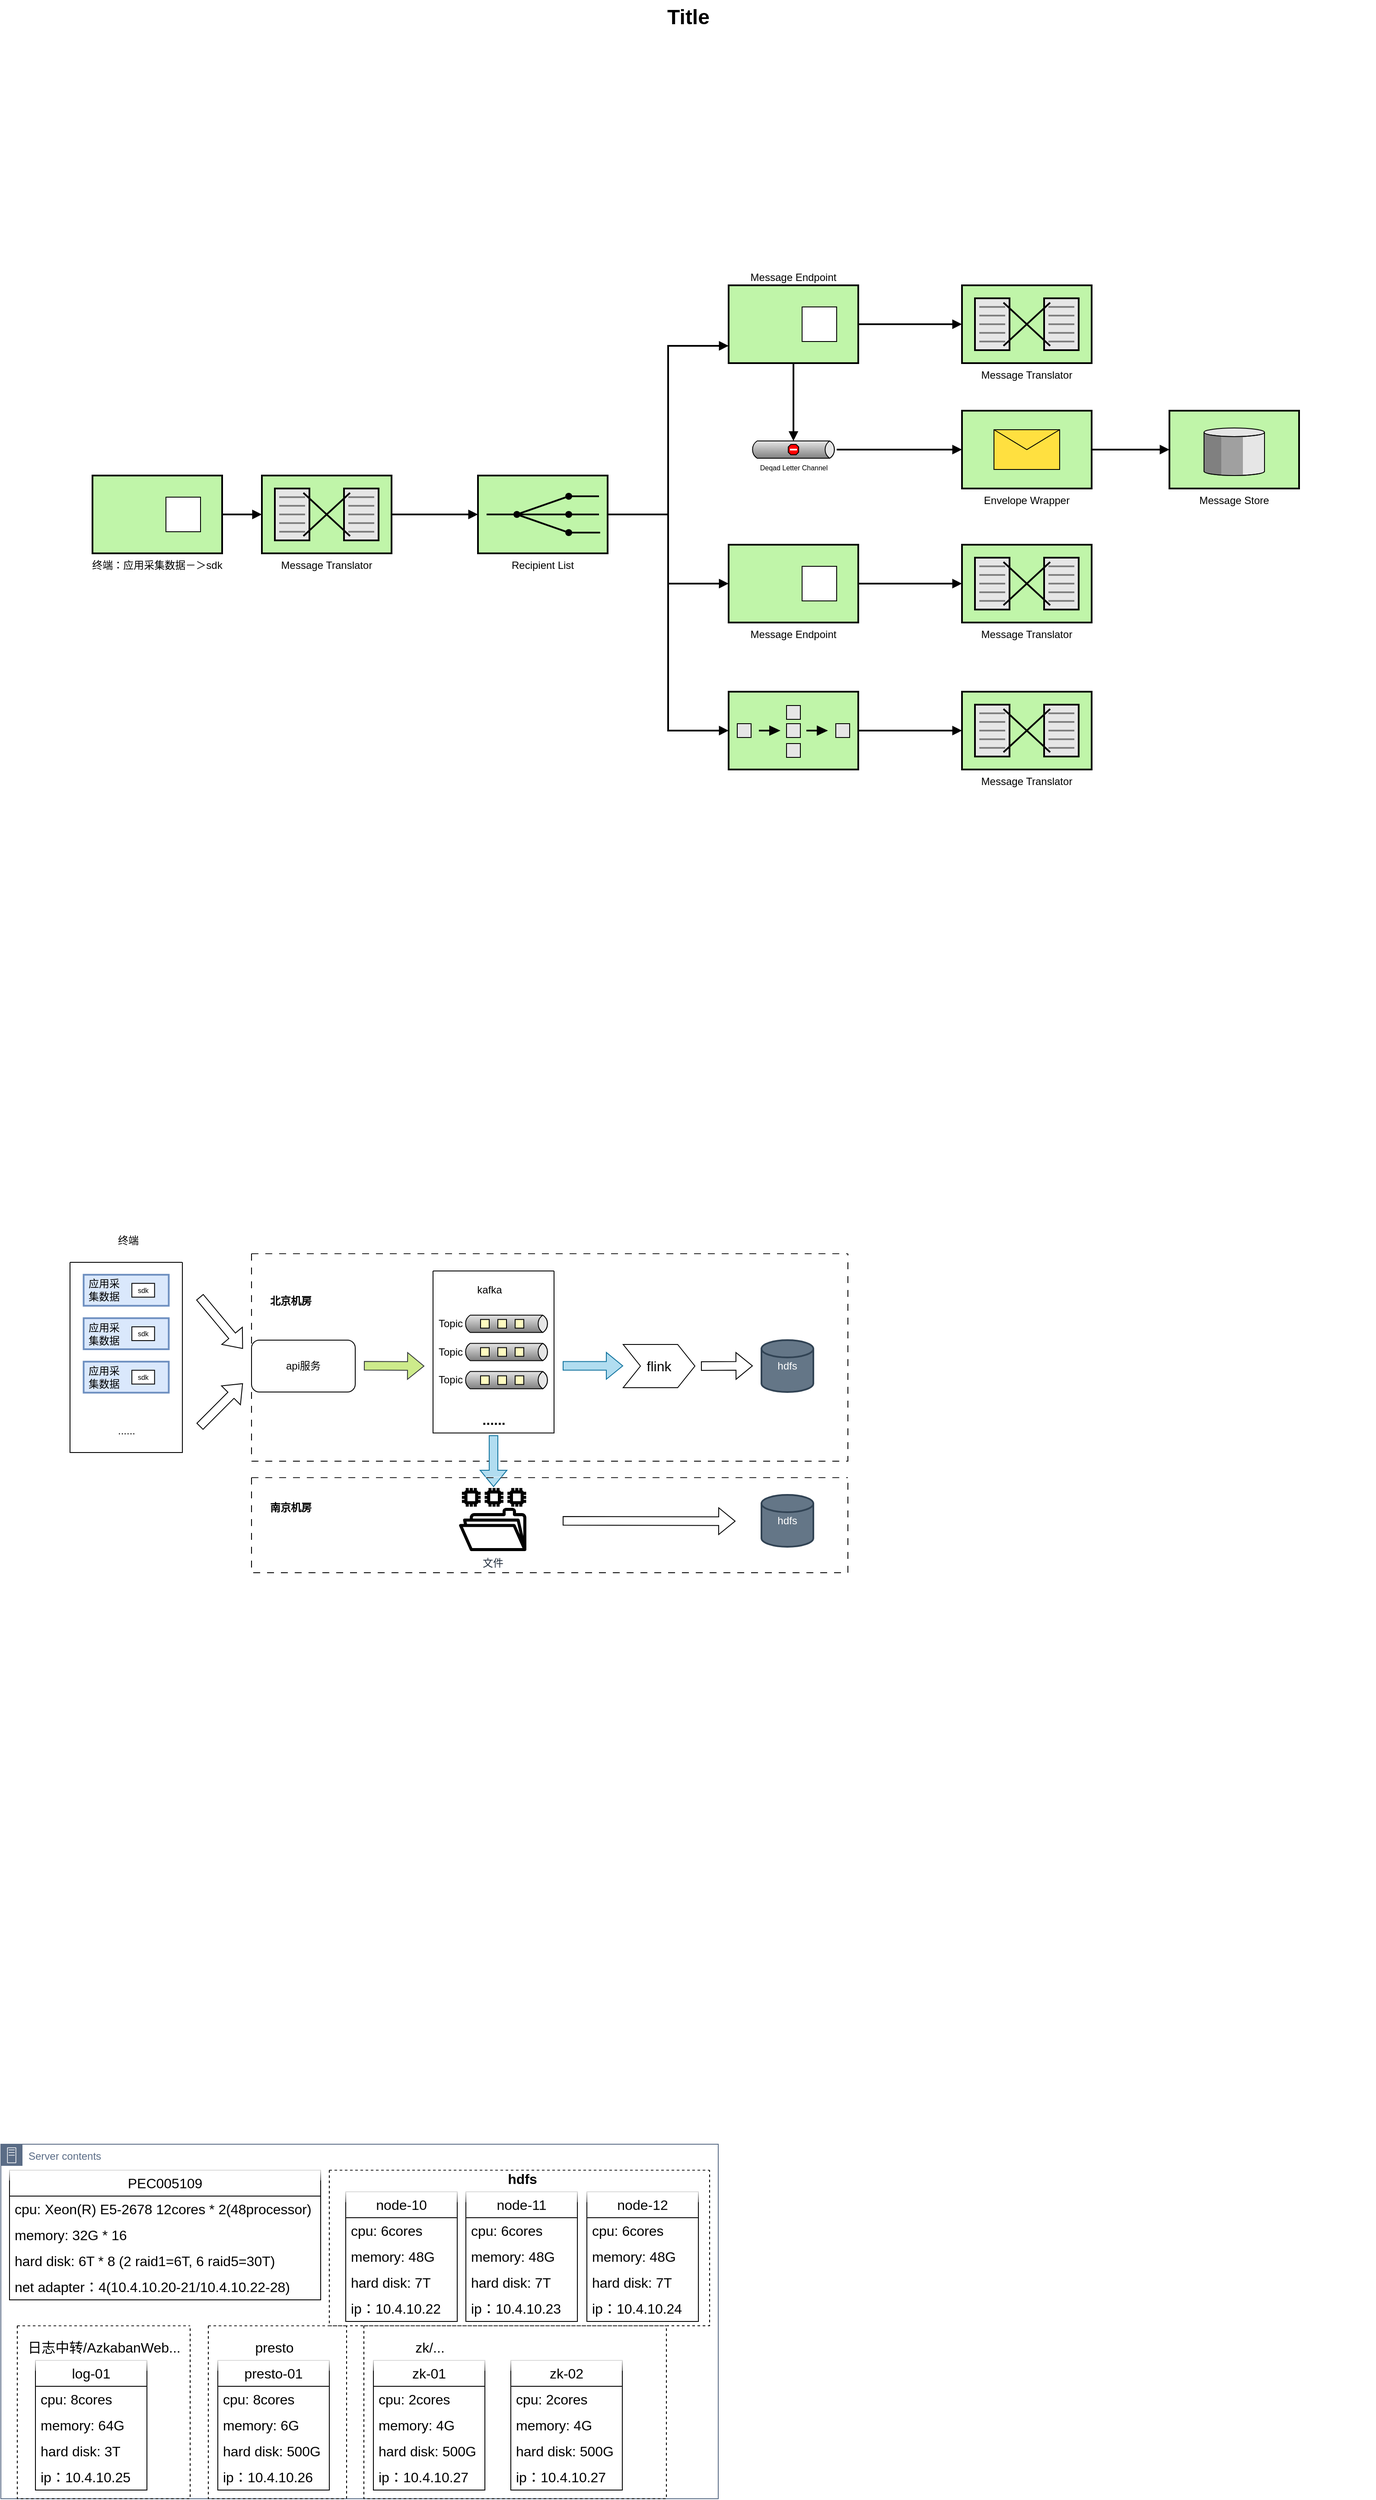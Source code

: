 <mxfile version="20.8.23" type="github">
  <diagram name="Page-1" id="74b105a0-9070-1c63-61bc-23e55f88626e">
    <mxGraphModel dx="1145" dy="636" grid="1" gridSize="10" guides="1" tooltips="1" connect="1" arrows="0" fold="1" page="1" pageScale="1.5" pageWidth="1169" pageHeight="826" background="none" math="0" shadow="0">
      <root>
        <mxCell id="0" style=";html=1;" />
        <mxCell id="1" style=";html=1;" parent="0" />
        <mxCell id="10b056a9c633e61c-18" style="edgeStyle=orthogonalEdgeStyle;rounded=0;html=1;endArrow=block;endFill=1;jettySize=auto;orthogonalLoop=1;strokeWidth=2;startArrow=none;startFill=0;" parent="1" source="10b056a9c633e61c-1" target="10b056a9c633e61c-2" edge="1">
          <mxGeometry relative="1" as="geometry" />
        </mxCell>
        <mxCell id="10b056a9c633e61c-1" value="Message Translator" style="strokeWidth=2;dashed=0;align=center;fontSize=12;shape=mxgraph.eip.message_translator;fillColor=#c0f5a9;verticalLabelPosition=bottom;verticalAlign=top;" parent="1" vertex="1">
          <mxGeometry x="382" y="590" width="150" height="90" as="geometry" />
        </mxCell>
        <mxCell id="10b056a9c633e61c-19" style="edgeStyle=orthogonalEdgeStyle;rounded=0;html=1;endArrow=block;endFill=1;jettySize=auto;orthogonalLoop=1;strokeWidth=2;startArrow=none;startFill=0;" parent="1" source="10b056a9c633e61c-2" target="10b056a9c633e61c-6" edge="1">
          <mxGeometry relative="1" as="geometry">
            <Array as="points">
              <mxPoint x="852" y="635" />
              <mxPoint x="852" y="440" />
            </Array>
          </mxGeometry>
        </mxCell>
        <mxCell id="10b056a9c633e61c-20" style="edgeStyle=orthogonalEdgeStyle;rounded=0;html=1;endArrow=block;endFill=1;jettySize=auto;orthogonalLoop=1;strokeWidth=2;startArrow=none;startFill=0;" parent="1" source="10b056a9c633e61c-2" target="10b056a9c633e61c-8" edge="1">
          <mxGeometry relative="1" as="geometry" />
        </mxCell>
        <mxCell id="10b056a9c633e61c-21" style="edgeStyle=orthogonalEdgeStyle;rounded=0;html=1;endArrow=block;endFill=1;jettySize=auto;orthogonalLoop=1;strokeWidth=2;startArrow=none;startFill=0;" parent="1" source="10b056a9c633e61c-2" target="10b056a9c633e61c-14" edge="1">
          <mxGeometry relative="1" as="geometry">
            <Array as="points">
              <mxPoint x="852" y="635" />
              <mxPoint x="852" y="885" />
            </Array>
          </mxGeometry>
        </mxCell>
        <mxCell id="10b056a9c633e61c-2" value="Recipient List" style="strokeWidth=2;dashed=0;align=center;fontSize=12;fillColor=#c0f5a9;verticalLabelPosition=bottom;verticalAlign=top;shape=mxgraph.eip.recipient_list;" parent="1" vertex="1">
          <mxGeometry x="632" y="590" width="150" height="90" as="geometry" />
        </mxCell>
        <mxCell id="10b056a9c633e61c-17" style="edgeStyle=orthogonalEdgeStyle;rounded=0;html=1;endArrow=block;endFill=1;jettySize=auto;orthogonalLoop=1;strokeWidth=2;startArrow=none;startFill=0;" parent="1" source="10b056a9c633e61c-4" target="10b056a9c633e61c-1" edge="1">
          <mxGeometry relative="1" as="geometry" />
        </mxCell>
        <mxCell id="10b056a9c633e61c-4" value="终端：应用采集数据－＞sdk" style="strokeWidth=2;dashed=0;align=center;fontSize=12;shape=rect;verticalLabelPosition=bottom;verticalAlign=top;fillColor=#c0f5a9" parent="1" vertex="1">
          <mxGeometry x="186" y="590" width="150" height="90" as="geometry" />
        </mxCell>
        <mxCell id="10b056a9c633e61c-5" value="" style="strokeWidth=1;dashed=0;align=center;fontSize=8;shape=rect;fillColor=#ffffff;strokeColor=#000000;" parent="10b056a9c633e61c-4" vertex="1">
          <mxGeometry x="85" y="25" width="40" height="40" as="geometry" />
        </mxCell>
        <mxCell id="10b056a9c633e61c-22" style="edgeStyle=orthogonalEdgeStyle;rounded=0;html=1;endArrow=block;endFill=1;jettySize=auto;orthogonalLoop=1;strokeWidth=2;startArrow=none;startFill=0;" parent="1" source="10b056a9c633e61c-6" target="10b056a9c633e61c-10" edge="1">
          <mxGeometry relative="1" as="geometry" />
        </mxCell>
        <mxCell id="10b056a9c633e61c-25" style="edgeStyle=orthogonalEdgeStyle;rounded=0;html=1;endArrow=block;endFill=1;jettySize=auto;orthogonalLoop=1;strokeWidth=2;startArrow=none;startFill=0;" parent="1" source="10b056a9c633e61c-6" target="10b056a9c633e61c-12" edge="1">
          <mxGeometry relative="1" as="geometry" />
        </mxCell>
        <mxCell id="10b056a9c633e61c-6" value="Message Endpoint" style="strokeWidth=2;dashed=0;align=center;fontSize=12;shape=rect;verticalLabelPosition=top;verticalAlign=bottom;fillColor=#c0f5a9;labelPosition=center;" parent="1" vertex="1">
          <mxGeometry x="922" y="370" width="150" height="90" as="geometry" />
        </mxCell>
        <mxCell id="10b056a9c633e61c-7" value="" style="strokeWidth=1;dashed=0;align=center;fontSize=8;shape=rect;fillColor=#ffffff;strokeColor=#000000;" parent="10b056a9c633e61c-6" vertex="1">
          <mxGeometry x="85" y="25" width="40" height="40" as="geometry" />
        </mxCell>
        <mxCell id="10b056a9c633e61c-23" style="edgeStyle=orthogonalEdgeStyle;rounded=0;html=1;endArrow=block;endFill=1;jettySize=auto;orthogonalLoop=1;strokeWidth=2;startArrow=none;startFill=0;" parent="1" source="10b056a9c633e61c-8" target="10b056a9c633e61c-11" edge="1">
          <mxGeometry relative="1" as="geometry" />
        </mxCell>
        <mxCell id="10b056a9c633e61c-8" value="Message Endpoint" style="strokeWidth=2;dashed=0;align=center;fontSize=12;shape=rect;verticalLabelPosition=bottom;verticalAlign=top;fillColor=#c0f5a9" parent="1" vertex="1">
          <mxGeometry x="922" y="670" width="150" height="90" as="geometry" />
        </mxCell>
        <mxCell id="10b056a9c633e61c-9" value="" style="strokeWidth=1;dashed=0;align=center;fontSize=8;shape=rect" parent="10b056a9c633e61c-8" vertex="1">
          <mxGeometry x="85" y="25" width="40" height="40" as="geometry" />
        </mxCell>
        <mxCell id="10b056a9c633e61c-10" value="Message Translator" style="strokeWidth=2;dashed=0;align=center;fontSize=12;shape=mxgraph.eip.message_translator;fillColor=#c0f5a9;verticalLabelPosition=bottom;verticalAlign=top;" parent="1" vertex="1">
          <mxGeometry x="1192" y="370" width="150" height="90" as="geometry" />
        </mxCell>
        <mxCell id="10b056a9c633e61c-11" value="Message Translator" style="strokeWidth=2;dashed=0;align=center;fontSize=12;shape=mxgraph.eip.message_translator;fillColor=#c0f5a9;verticalLabelPosition=bottom;verticalAlign=top;" parent="1" vertex="1">
          <mxGeometry x="1192" y="670" width="150" height="90" as="geometry" />
        </mxCell>
        <mxCell id="10b056a9c633e61c-26" style="edgeStyle=orthogonalEdgeStyle;rounded=0;html=1;endArrow=block;endFill=1;jettySize=auto;orthogonalLoop=1;strokeWidth=2;startArrow=none;startFill=0;" parent="1" source="10b056a9c633e61c-12" target="10b056a9c633e61c-13" edge="1">
          <mxGeometry relative="1" as="geometry" />
        </mxCell>
        <mxCell id="10b056a9c633e61c-12" value="Deqad Letter Channel" style="strokeWidth=1;dashed=0;align=center;html=1;fontSize=8;shape=mxgraph.eip.deadLetterChannel;verticalLabelPosition=bottom;labelBackgroundColor=#ffffff;verticalAlign=top;" parent="1" vertex="1">
          <mxGeometry x="947" y="550" width="100" height="20" as="geometry" />
        </mxCell>
        <mxCell id="10b056a9c633e61c-27" style="edgeStyle=orthogonalEdgeStyle;rounded=0;html=1;endArrow=block;endFill=1;jettySize=auto;orthogonalLoop=1;strokeWidth=2;startArrow=none;startFill=0;" parent="1" source="10b056a9c633e61c-13" target="10b056a9c633e61c-15" edge="1">
          <mxGeometry relative="1" as="geometry" />
        </mxCell>
        <mxCell id="10b056a9c633e61c-13" value="Envelope Wrapper" style="strokeWidth=2;dashed=0;align=center;fontSize=12;fillColor=#c0f5a9;verticalLabelPosition=bottom;verticalAlign=top;shape=mxgraph.eip.envelope_wrapper;" parent="1" vertex="1">
          <mxGeometry x="1192" y="515" width="150" height="90" as="geometry" />
        </mxCell>
        <mxCell id="10b056a9c633e61c-24" style="edgeStyle=orthogonalEdgeStyle;rounded=0;html=1;endArrow=block;endFill=1;jettySize=auto;orthogonalLoop=1;strokeWidth=2;startArrow=none;startFill=0;" parent="1" source="10b056a9c633e61c-14" target="10b056a9c633e61c-16" edge="1">
          <mxGeometry relative="1" as="geometry" />
        </mxCell>
        <mxCell id="10b056a9c633e61c-14" value="" style="strokeWidth=2;dashed=0;align=center;fontSize=12;fillColor=#c0f5a9;verticalLabelPosition=bottom;verticalAlign=top;shape=mxgraph.eip.composed_message_processor;" parent="1" vertex="1">
          <mxGeometry x="922" y="840" width="150" height="90" as="geometry" />
        </mxCell>
        <mxCell id="10b056a9c633e61c-15" value="Message Store" style="strokeWidth=2;dashed=0;align=center;fontSize=12;verticalLabelPosition=bottom;verticalAlign=top;shape=mxgraph.eip.message_store;fillColor=#c0f5a9" parent="1" vertex="1">
          <mxGeometry x="1432" y="515" width="150" height="90" as="geometry" />
        </mxCell>
        <mxCell id="10b056a9c633e61c-16" value="Message Translator" style="strokeWidth=2;dashed=0;align=center;fontSize=12;shape=mxgraph.eip.message_translator;fillColor=#c0f5a9;verticalLabelPosition=bottom;verticalAlign=top;" parent="1" vertex="1">
          <mxGeometry x="1192" y="840" width="150" height="90" as="geometry" />
        </mxCell>
        <mxCell id="10b056a9c633e61c-30" value="Title" style="text;strokeColor=none;fillColor=none;html=1;fontSize=24;fontStyle=1;verticalAlign=middle;align=center;" parent="1" vertex="1">
          <mxGeometry x="80" y="40" width="1590" height="40" as="geometry" />
        </mxCell>
        <mxCell id="8BmL1JRRTXiNpXpdPoc--17" value="" style="group" vertex="1" connectable="0" parent="1">
          <mxGeometry x="160" y="1460" width="130" height="540" as="geometry" />
        </mxCell>
        <mxCell id="8BmL1JRRTXiNpXpdPoc--94" value="" style="group" vertex="1" connectable="0" parent="8BmL1JRRTXiNpXpdPoc--17">
          <mxGeometry width="130" height="260" as="geometry" />
        </mxCell>
        <mxCell id="8BmL1JRRTXiNpXpdPoc--5" value="" style="swimlane;startSize=0;" vertex="1" parent="8BmL1JRRTXiNpXpdPoc--94">
          <mxGeometry y="40" width="130" height="220" as="geometry" />
        </mxCell>
        <mxCell id="8BmL1JRRTXiNpXpdPoc--7" value="" style="strokeWidth=2;dashed=0;align=center;fontSize=8;shape=rect;verticalLabelPosition=bottom;verticalAlign=top;fillColor=#dae8fc;strokeColor=#6c8ebf;" vertex="1" parent="8BmL1JRRTXiNpXpdPoc--5">
          <mxGeometry x="15.758" y="14.359" width="98.484" height="35.897" as="geometry" />
        </mxCell>
        <mxCell id="8BmL1JRRTXiNpXpdPoc--8" value="sdk" style="strokeWidth=1;dashed=0;align=center;fontSize=8;shape=rect;" vertex="1" parent="8BmL1JRRTXiNpXpdPoc--7">
          <mxGeometry x="55.808" y="9.972" width="26.262" height="15.954" as="geometry" />
        </mxCell>
        <mxCell id="8BmL1JRRTXiNpXpdPoc--11" value="应用采集数据" style="text;html=1;strokeColor=none;fillColor=none;align=center;verticalAlign=middle;whiteSpace=wrap;rounded=0;" vertex="1" parent="8BmL1JRRTXiNpXpdPoc--7">
          <mxGeometry x="3.939" y="11.966" width="39.394" height="11.966" as="geometry" />
        </mxCell>
        <mxCell id="8BmL1JRRTXiNpXpdPoc--16" value="......" style="text;html=1;align=center;verticalAlign=middle;resizable=0;points=[];autosize=1;strokeColor=none;fillColor=none;" vertex="1" parent="8BmL1JRRTXiNpXpdPoc--5">
          <mxGeometry x="45.002" y="179.996" width="40" height="30" as="geometry" />
        </mxCell>
        <mxCell id="8BmL1JRRTXiNpXpdPoc--43" value="" style="strokeWidth=2;dashed=0;align=center;fontSize=8;shape=rect;verticalLabelPosition=bottom;verticalAlign=top;fillColor=#dae8fc;strokeColor=#6c8ebf;" vertex="1" parent="8BmL1JRRTXiNpXpdPoc--5">
          <mxGeometry x="15.758" y="64.615" width="98.484" height="35.897" as="geometry" />
        </mxCell>
        <mxCell id="8BmL1JRRTXiNpXpdPoc--44" value="sdk" style="strokeWidth=1;dashed=0;align=center;fontSize=8;shape=rect;" vertex="1" parent="8BmL1JRRTXiNpXpdPoc--43">
          <mxGeometry x="55.808" y="9.972" width="26.262" height="15.954" as="geometry" />
        </mxCell>
        <mxCell id="8BmL1JRRTXiNpXpdPoc--45" value="应用采集数据" style="text;html=1;strokeColor=none;fillColor=none;align=center;verticalAlign=middle;whiteSpace=wrap;rounded=0;" vertex="1" parent="8BmL1JRRTXiNpXpdPoc--43">
          <mxGeometry x="3.939" y="11.966" width="39.394" height="11.966" as="geometry" />
        </mxCell>
        <mxCell id="8BmL1JRRTXiNpXpdPoc--46" value="" style="strokeWidth=2;dashed=0;align=center;fontSize=8;shape=rect;verticalLabelPosition=bottom;verticalAlign=top;fillColor=#dae8fc;strokeColor=#6c8ebf;" vertex="1" parent="8BmL1JRRTXiNpXpdPoc--5">
          <mxGeometry x="15.758" y="114.872" width="98.484" height="35.897" as="geometry" />
        </mxCell>
        <mxCell id="8BmL1JRRTXiNpXpdPoc--47" value="sdk" style="strokeWidth=1;dashed=0;align=center;fontSize=8;shape=rect;" vertex="1" parent="8BmL1JRRTXiNpXpdPoc--46">
          <mxGeometry x="55.808" y="9.972" width="26.262" height="15.954" as="geometry" />
        </mxCell>
        <mxCell id="8BmL1JRRTXiNpXpdPoc--48" value="应用采集数据" style="text;html=1;strokeColor=none;fillColor=none;align=center;verticalAlign=middle;whiteSpace=wrap;rounded=0;" vertex="1" parent="8BmL1JRRTXiNpXpdPoc--46">
          <mxGeometry x="3.939" y="11.966" width="39.394" height="11.966" as="geometry" />
        </mxCell>
        <mxCell id="8BmL1JRRTXiNpXpdPoc--10" value="终端" style="text;html=1;align=center;verticalAlign=middle;resizable=0;points=[];autosize=1;strokeColor=none;fillColor=none;" vertex="1" parent="8BmL1JRRTXiNpXpdPoc--94">
          <mxGeometry x="41.789" width="50" height="30" as="geometry" />
        </mxCell>
        <mxCell id="8BmL1JRRTXiNpXpdPoc--23" value="api服务" style="rounded=1;whiteSpace=wrap;html=1;" vertex="1" parent="1">
          <mxGeometry x="370" y="1590" width="120" height="60" as="geometry" />
        </mxCell>
        <mxCell id="8BmL1JRRTXiNpXpdPoc--24" value="" style="shape=flexArrow;endArrow=classic;html=1;rounded=0;" edge="1" parent="1">
          <mxGeometry width="50" height="50" relative="1" as="geometry">
            <mxPoint x="310" y="1690" as="sourcePoint" />
            <mxPoint x="360" y="1640" as="targetPoint" />
          </mxGeometry>
        </mxCell>
        <mxCell id="8BmL1JRRTXiNpXpdPoc--25" value="" style="shape=flexArrow;endArrow=classic;html=1;rounded=0;" edge="1" parent="1">
          <mxGeometry width="50" height="50" relative="1" as="geometry">
            <mxPoint x="310" y="1540" as="sourcePoint" />
            <mxPoint x="360" y="1600" as="targetPoint" />
          </mxGeometry>
        </mxCell>
        <mxCell id="8BmL1JRRTXiNpXpdPoc--28" value="" style="shape=flexArrow;endArrow=classic;html=1;rounded=0;fillColor=#cdeb8b;strokeColor=#36393d;" edge="1" parent="1">
          <mxGeometry width="50" height="50" relative="1" as="geometry">
            <mxPoint x="500" y="1619.58" as="sourcePoint" />
            <mxPoint x="570" y="1620" as="targetPoint" />
          </mxGeometry>
        </mxCell>
        <mxCell id="8BmL1JRRTXiNpXpdPoc--33" value="" style="strokeWidth=2;dashed=0;align=center;fontSize=8;html=1;shape=rect;" vertex="1" parent="1">
          <mxGeometry x="707" y="1850" as="geometry" />
        </mxCell>
        <mxCell id="8BmL1JRRTXiNpXpdPoc--56" value="" style="swimlane;startSize=0;dashed=1;dashPattern=8 8;fontStyle=1;rounded=0;shadow=0;glass=1;" vertex="1" parent="1">
          <mxGeometry x="370" y="1490" width="690" height="240" as="geometry" />
        </mxCell>
        <mxCell id="8BmL1JRRTXiNpXpdPoc--58" value="北京机房" style="text;html=1;align=center;verticalAlign=middle;resizable=0;points=[];autosize=1;strokeColor=none;fillColor=none;fontStyle=1" vertex="1" parent="8BmL1JRRTXiNpXpdPoc--56">
          <mxGeometry x="10" y="40" width="70" height="30" as="geometry" />
        </mxCell>
        <mxCell id="8BmL1JRRTXiNpXpdPoc--80" value="hdfs" style="strokeWidth=2;html=1;shape=mxgraph.flowchart.database;whiteSpace=wrap;rounded=0;shadow=0;glass=1;sketch=0;fillColor=#647687;fontColor=#ffffff;strokeColor=#314354;" vertex="1" parent="8BmL1JRRTXiNpXpdPoc--56">
          <mxGeometry x="590" y="100" width="60" height="60" as="geometry" />
        </mxCell>
        <mxCell id="8BmL1JRRTXiNpXpdPoc--39" value="" style="shape=flexArrow;endArrow=classic;html=1;rounded=0;fillColor=#b1ddf0;strokeColor=#10739e;" edge="1" parent="8BmL1JRRTXiNpXpdPoc--56">
          <mxGeometry width="50" height="50" relative="1" as="geometry">
            <mxPoint x="360" y="129.71" as="sourcePoint" />
            <mxPoint x="430" y="129.71" as="targetPoint" />
          </mxGeometry>
        </mxCell>
        <mxCell id="8BmL1JRRTXiNpXpdPoc--92" value="" style="shape=flexArrow;endArrow=classic;html=1;rounded=0;fontSize=16;fillColor=#b1ddf0;strokeColor=#10739e;" edge="1" parent="8BmL1JRRTXiNpXpdPoc--56">
          <mxGeometry width="50" height="50" relative="1" as="geometry">
            <mxPoint x="280" y="210" as="sourcePoint" />
            <mxPoint x="280" y="270" as="targetPoint" />
          </mxGeometry>
        </mxCell>
        <mxCell id="8BmL1JRRTXiNpXpdPoc--93" value="flink" style="shape=step;perimeter=stepPerimeter;whiteSpace=wrap;html=1;fixedSize=1;rounded=0;shadow=0;glass=1;sketch=0;fontSize=16;fillColor=#FFFFFF;" vertex="1" parent="8BmL1JRRTXiNpXpdPoc--56">
          <mxGeometry x="430" y="105" width="83" height="50" as="geometry" />
        </mxCell>
        <mxCell id="8BmL1JRRTXiNpXpdPoc--53" value="" style="shape=flexArrow;endArrow=classic;html=1;rounded=0;" edge="1" parent="8BmL1JRRTXiNpXpdPoc--56">
          <mxGeometry width="50" height="50" relative="1" as="geometry">
            <mxPoint x="520" y="130" as="sourcePoint" />
            <mxPoint x="580" y="129.71" as="targetPoint" />
          </mxGeometry>
        </mxCell>
        <mxCell id="8BmL1JRRTXiNpXpdPoc--61" value="" style="swimlane;startSize=0;dashed=1;dashPattern=8 8;fontStyle=1;rounded=0;shadow=0;glass=1;" vertex="1" parent="1">
          <mxGeometry x="370" y="1749" width="690" height="110" as="geometry" />
        </mxCell>
        <mxCell id="8BmL1JRRTXiNpXpdPoc--62" value="南京机房" style="text;html=1;align=center;verticalAlign=middle;resizable=0;points=[];autosize=1;strokeColor=none;fillColor=none;fontStyle=1" vertex="1" parent="8BmL1JRRTXiNpXpdPoc--61">
          <mxGeometry x="10" y="20" width="70" height="30" as="geometry" />
        </mxCell>
        <mxCell id="8BmL1JRRTXiNpXpdPoc--71" value="" style="shape=flexArrow;endArrow=classic;html=1;rounded=0;" edge="1" parent="8BmL1JRRTXiNpXpdPoc--61">
          <mxGeometry width="50" height="50" relative="1" as="geometry">
            <mxPoint x="360" y="50" as="sourcePoint" />
            <mxPoint x="560" y="50.42" as="targetPoint" />
          </mxGeometry>
        </mxCell>
        <mxCell id="8BmL1JRRTXiNpXpdPoc--81" value="hdfs" style="strokeWidth=2;html=1;shape=mxgraph.flowchart.database;whiteSpace=wrap;rounded=0;shadow=0;glass=1;sketch=0;fillColor=#647687;fontColor=#ffffff;strokeColor=#314354;" vertex="1" parent="8BmL1JRRTXiNpXpdPoc--61">
          <mxGeometry x="590" y="20" width="60" height="60" as="geometry" />
        </mxCell>
        <mxCell id="8BmL1JRRTXiNpXpdPoc--82" value="文件" style="sketch=0;outlineConnect=0;fontColor=#232F3E;gradientColor=none;fillColor=#000000;strokeColor=none;dashed=0;verticalLabelPosition=bottom;verticalAlign=top;align=center;html=1;fontSize=12;fontStyle=0;aspect=fixed;pointerEvents=1;shape=mxgraph.aws4.file_system;rounded=0;shadow=0;glass=1;" vertex="1" parent="8BmL1JRRTXiNpXpdPoc--61">
          <mxGeometry x="240" y="12" width="78" height="73" as="geometry" />
        </mxCell>
        <mxCell id="8BmL1JRRTXiNpXpdPoc--49" value="" style="group" vertex="1" connectable="0" parent="1">
          <mxGeometry x="580" y="1480" width="140" height="220" as="geometry" />
        </mxCell>
        <mxCell id="8BmL1JRRTXiNpXpdPoc--38" value="" style="swimlane;startSize=0;" vertex="1" parent="8BmL1JRRTXiNpXpdPoc--49">
          <mxGeometry y="30.0" width="140" height="187.41" as="geometry" />
        </mxCell>
        <mxCell id="8BmL1JRRTXiNpXpdPoc--29" value="" style="strokeWidth=1;outlineConnect=0;dashed=0;align=center;html=1;fontSize=8;shape=mxgraph.eip.dataChannel;verticalLabelPosition=bottom;labelBackgroundColor=#ffffff;verticalAlign=top;" vertex="1" parent="8BmL1JRRTXiNpXpdPoc--38">
          <mxGeometry x="35" y="52.961" width="100" height="16.296" as="geometry" />
        </mxCell>
        <mxCell id="8BmL1JRRTXiNpXpdPoc--30" value="" style="strokeWidth=1;outlineConnect=0;dashed=0;align=center;html=1;fontSize=8;shape=mxgraph.eip.dataChannel;verticalLabelPosition=bottom;labelBackgroundColor=#ffffff;verticalAlign=top;" vertex="1" parent="8BmL1JRRTXiNpXpdPoc--38">
          <mxGeometry x="35" y="85.553" width="100" height="16.296" as="geometry" />
        </mxCell>
        <mxCell id="8BmL1JRRTXiNpXpdPoc--31" value="" style="strokeWidth=1;outlineConnect=0;dashed=0;align=center;html=1;fontSize=8;shape=mxgraph.eip.dataChannel;verticalLabelPosition=bottom;labelBackgroundColor=#ffffff;verticalAlign=top;" vertex="1" parent="8BmL1JRRTXiNpXpdPoc--38">
          <mxGeometry x="35" y="118.146" width="100" height="16.296" as="geometry" />
        </mxCell>
        <mxCell id="8BmL1JRRTXiNpXpdPoc--52" value="&lt;b&gt;&lt;font style=&quot;font-size: 16px;&quot;&gt;......&lt;/font&gt;&lt;/b&gt;" style="text;html=1;align=center;verticalAlign=middle;resizable=0;points=[];autosize=1;strokeColor=none;fillColor=none;" vertex="1" parent="8BmL1JRRTXiNpXpdPoc--38">
          <mxGeometry x="45.002" y="157.407" width="50" height="30" as="geometry" />
        </mxCell>
        <mxCell id="8BmL1JRRTXiNpXpdPoc--40" value="kafka" style="text;html=1;align=center;verticalAlign=middle;resizable=0;points=[];autosize=1;strokeColor=none;fillColor=none;" vertex="1" parent="8BmL1JRRTXiNpXpdPoc--38">
          <mxGeometry x="40" y="7.414" width="50" height="30" as="geometry" />
        </mxCell>
        <mxCell id="8BmL1JRRTXiNpXpdPoc--83" value="Topic" style="text;html=1;align=center;verticalAlign=middle;resizable=0;points=[];autosize=1;strokeColor=none;fillColor=none;" vertex="1" parent="8BmL1JRRTXiNpXpdPoc--38">
          <mxGeometry x="-5" y="46.11" width="50" height="30" as="geometry" />
        </mxCell>
        <mxCell id="8BmL1JRRTXiNpXpdPoc--84" value="Topic" style="text;html=1;align=center;verticalAlign=middle;resizable=0;points=[];autosize=1;strokeColor=none;fillColor=none;" vertex="1" parent="8BmL1JRRTXiNpXpdPoc--38">
          <mxGeometry x="-5" y="78.7" width="50" height="30" as="geometry" />
        </mxCell>
        <mxCell id="8BmL1JRRTXiNpXpdPoc--86" value="Topic" style="text;html=1;align=center;verticalAlign=middle;resizable=0;points=[];autosize=1;strokeColor=none;fillColor=none;" vertex="1" parent="8BmL1JRRTXiNpXpdPoc--38">
          <mxGeometry x="-5" y="111.29" width="50" height="30" as="geometry" />
        </mxCell>
        <mxCell id="8BmL1JRRTXiNpXpdPoc--95" value="Server contents" style="points=[[0,0],[0.25,0],[0.5,0],[0.75,0],[1,0],[1,0.25],[1,0.5],[1,0.75],[1,1],[0.75,1],[0.5,1],[0.25,1],[0,1],[0,0.75],[0,0.5],[0,0.25]];outlineConnect=0;gradientColor=none;html=1;whiteSpace=wrap;fontSize=12;fontStyle=0;container=1;pointerEvents=0;collapsible=0;recursiveResize=0;shape=mxgraph.aws4.group;grIcon=mxgraph.aws4.group_on_premise;strokeColor=#5A6C86;fillColor=none;verticalAlign=top;align=left;spacingLeft=30;fontColor=#5A6C86;dashed=0;rounded=0;shadow=0;glass=1;sketch=0;" vertex="1" parent="1">
          <mxGeometry x="80" y="2520" width="830" height="410" as="geometry" />
        </mxCell>
        <mxCell id="8BmL1JRRTXiNpXpdPoc--97" value="PEC005109" style="swimlane;fontStyle=0;childLayout=stackLayout;horizontal=1;startSize=30;horizontalStack=0;resizeParent=1;resizeParentMax=0;resizeLast=0;collapsible=1;marginBottom=0;whiteSpace=wrap;html=1;rounded=0;shadow=0;glass=1;sketch=0;fontSize=16;fillColor=#FFFFFF;" vertex="1" parent="8BmL1JRRTXiNpXpdPoc--95">
          <mxGeometry x="10" y="30" width="360" height="150" as="geometry">
            <mxRectangle x="21" y="40" width="110" height="30" as="alternateBounds" />
          </mxGeometry>
        </mxCell>
        <mxCell id="8BmL1JRRTXiNpXpdPoc--98" value="cpu: Xeon(R) E5-2678 12cores * 2(48processor)" style="text;strokeColor=none;fillColor=none;align=left;verticalAlign=middle;spacingLeft=4;spacingRight=4;overflow=hidden;points=[[0,0.5],[1,0.5]];portConstraint=eastwest;rotatable=0;whiteSpace=wrap;html=1;fontSize=16;" vertex="1" parent="8BmL1JRRTXiNpXpdPoc--97">
          <mxGeometry y="30" width="360" height="30" as="geometry" />
        </mxCell>
        <mxCell id="8BmL1JRRTXiNpXpdPoc--99" value="memory: 32G * 16" style="text;strokeColor=none;fillColor=none;align=left;verticalAlign=middle;spacingLeft=4;spacingRight=4;overflow=hidden;points=[[0,0.5],[1,0.5]];portConstraint=eastwest;rotatable=0;whiteSpace=wrap;html=1;fontSize=16;" vertex="1" parent="8BmL1JRRTXiNpXpdPoc--97">
          <mxGeometry y="60" width="360" height="30" as="geometry" />
        </mxCell>
        <mxCell id="8BmL1JRRTXiNpXpdPoc--100" value="hard disk: 6T * 8 (2 raid1=6T, 6 raid5=30T)" style="text;strokeColor=none;fillColor=none;align=left;verticalAlign=middle;spacingLeft=4;spacingRight=4;overflow=hidden;points=[[0,0.5],[1,0.5]];portConstraint=eastwest;rotatable=0;whiteSpace=wrap;html=1;fontSize=16;" vertex="1" parent="8BmL1JRRTXiNpXpdPoc--97">
          <mxGeometry y="90" width="360" height="30" as="geometry" />
        </mxCell>
        <mxCell id="8BmL1JRRTXiNpXpdPoc--103" value="net adapter：4(10.4.10.20-21/10.4.10.22-28)" style="text;strokeColor=none;fillColor=none;align=left;verticalAlign=middle;spacingLeft=4;spacingRight=4;overflow=hidden;points=[[0,0.5],[1,0.5]];portConstraint=eastwest;rotatable=0;whiteSpace=wrap;html=1;fontSize=16;" vertex="1" parent="8BmL1JRRTXiNpXpdPoc--97">
          <mxGeometry y="120" width="360" height="30" as="geometry" />
        </mxCell>
        <mxCell id="8BmL1JRRTXiNpXpdPoc--119" value="" style="swimlane;startSize=0;rounded=0;shadow=0;glass=1;sketch=0;fontSize=16;dashed=1;labelBackgroundColor=none;labelBorderColor=none;gradientColor=none;swimlaneFillColor=none;backgroundOutline=0;" vertex="1" parent="8BmL1JRRTXiNpXpdPoc--95">
          <mxGeometry x="380" y="30" width="440" height="180" as="geometry" />
        </mxCell>
        <mxCell id="8BmL1JRRTXiNpXpdPoc--104" value="node-10" style="swimlane;fontStyle=0;childLayout=stackLayout;horizontal=1;startSize=30;horizontalStack=0;resizeParent=1;resizeParentMax=0;resizeLast=0;collapsible=1;marginBottom=0;whiteSpace=wrap;html=1;rounded=0;shadow=0;glass=1;sketch=0;fontSize=16;fillColor=#FFFFFF;" vertex="1" parent="8BmL1JRRTXiNpXpdPoc--119">
          <mxGeometry x="19" y="25" width="129" height="150" as="geometry">
            <mxRectangle x="21" y="40" width="110" height="30" as="alternateBounds" />
          </mxGeometry>
        </mxCell>
        <mxCell id="8BmL1JRRTXiNpXpdPoc--105" value="cpu: 6cores&amp;nbsp;" style="text;strokeColor=none;fillColor=none;align=left;verticalAlign=middle;spacingLeft=4;spacingRight=4;overflow=hidden;points=[[0,0.5],[1,0.5]];portConstraint=eastwest;rotatable=0;whiteSpace=wrap;html=1;fontSize=16;" vertex="1" parent="8BmL1JRRTXiNpXpdPoc--104">
          <mxGeometry y="30" width="129" height="30" as="geometry" />
        </mxCell>
        <mxCell id="8BmL1JRRTXiNpXpdPoc--106" value="memory: 48G&amp;nbsp;" style="text;strokeColor=none;fillColor=none;align=left;verticalAlign=middle;spacingLeft=4;spacingRight=4;overflow=hidden;points=[[0,0.5],[1,0.5]];portConstraint=eastwest;rotatable=0;whiteSpace=wrap;html=1;fontSize=16;" vertex="1" parent="8BmL1JRRTXiNpXpdPoc--104">
          <mxGeometry y="60" width="129" height="30" as="geometry" />
        </mxCell>
        <mxCell id="8BmL1JRRTXiNpXpdPoc--107" value="hard disk: 7T" style="text;strokeColor=none;fillColor=none;align=left;verticalAlign=middle;spacingLeft=4;spacingRight=4;overflow=hidden;points=[[0,0.5],[1,0.5]];portConstraint=eastwest;rotatable=0;whiteSpace=wrap;html=1;fontSize=16;" vertex="1" parent="8BmL1JRRTXiNpXpdPoc--104">
          <mxGeometry y="90" width="129" height="30" as="geometry" />
        </mxCell>
        <mxCell id="8BmL1JRRTXiNpXpdPoc--108" value="ip：10.4.10.22" style="text;strokeColor=none;fillColor=none;align=left;verticalAlign=middle;spacingLeft=4;spacingRight=4;overflow=hidden;points=[[0,0.5],[1,0.5]];portConstraint=eastwest;rotatable=0;whiteSpace=wrap;html=1;fontSize=16;" vertex="1" parent="8BmL1JRRTXiNpXpdPoc--104">
          <mxGeometry y="120" width="129" height="30" as="geometry" />
        </mxCell>
        <mxCell id="8BmL1JRRTXiNpXpdPoc--109" value="node-11" style="swimlane;fontStyle=0;childLayout=stackLayout;horizontal=1;startSize=30;horizontalStack=0;resizeParent=1;resizeParentMax=0;resizeLast=0;collapsible=1;marginBottom=0;whiteSpace=wrap;html=1;rounded=0;shadow=0;glass=1;sketch=0;fontSize=16;fillColor=#FFFFFF;" vertex="1" parent="8BmL1JRRTXiNpXpdPoc--119">
          <mxGeometry x="158" y="25" width="129" height="150" as="geometry">
            <mxRectangle x="21" y="40" width="110" height="30" as="alternateBounds" />
          </mxGeometry>
        </mxCell>
        <mxCell id="8BmL1JRRTXiNpXpdPoc--110" value="cpu: 6cores&amp;nbsp;" style="text;strokeColor=none;fillColor=none;align=left;verticalAlign=middle;spacingLeft=4;spacingRight=4;overflow=hidden;points=[[0,0.5],[1,0.5]];portConstraint=eastwest;rotatable=0;whiteSpace=wrap;html=1;fontSize=16;" vertex="1" parent="8BmL1JRRTXiNpXpdPoc--109">
          <mxGeometry y="30" width="129" height="30" as="geometry" />
        </mxCell>
        <mxCell id="8BmL1JRRTXiNpXpdPoc--111" value="memory: 48G&amp;nbsp;" style="text;strokeColor=none;fillColor=none;align=left;verticalAlign=middle;spacingLeft=4;spacingRight=4;overflow=hidden;points=[[0,0.5],[1,0.5]];portConstraint=eastwest;rotatable=0;whiteSpace=wrap;html=1;fontSize=16;" vertex="1" parent="8BmL1JRRTXiNpXpdPoc--109">
          <mxGeometry y="60" width="129" height="30" as="geometry" />
        </mxCell>
        <mxCell id="8BmL1JRRTXiNpXpdPoc--112" value="hard disk: 7T" style="text;strokeColor=none;fillColor=none;align=left;verticalAlign=middle;spacingLeft=4;spacingRight=4;overflow=hidden;points=[[0,0.5],[1,0.5]];portConstraint=eastwest;rotatable=0;whiteSpace=wrap;html=1;fontSize=16;" vertex="1" parent="8BmL1JRRTXiNpXpdPoc--109">
          <mxGeometry y="90" width="129" height="30" as="geometry" />
        </mxCell>
        <mxCell id="8BmL1JRRTXiNpXpdPoc--113" value="ip：10.4.10.23" style="text;strokeColor=none;fillColor=none;align=left;verticalAlign=middle;spacingLeft=4;spacingRight=4;overflow=hidden;points=[[0,0.5],[1,0.5]];portConstraint=eastwest;rotatable=0;whiteSpace=wrap;html=1;fontSize=16;" vertex="1" parent="8BmL1JRRTXiNpXpdPoc--109">
          <mxGeometry y="120" width="129" height="30" as="geometry" />
        </mxCell>
        <mxCell id="8BmL1JRRTXiNpXpdPoc--114" value="node-12" style="swimlane;fontStyle=0;childLayout=stackLayout;horizontal=1;startSize=30;horizontalStack=0;resizeParent=1;resizeParentMax=0;resizeLast=0;collapsible=1;marginBottom=0;whiteSpace=wrap;html=1;rounded=0;shadow=0;glass=1;sketch=0;fontSize=16;fillColor=#FFFFFF;" vertex="1" parent="8BmL1JRRTXiNpXpdPoc--119">
          <mxGeometry x="298" y="25" width="129" height="150" as="geometry">
            <mxRectangle x="21" y="40" width="110" height="30" as="alternateBounds" />
          </mxGeometry>
        </mxCell>
        <mxCell id="8BmL1JRRTXiNpXpdPoc--115" value="cpu: 6cores&amp;nbsp;" style="text;strokeColor=none;fillColor=none;align=left;verticalAlign=middle;spacingLeft=4;spacingRight=4;overflow=hidden;points=[[0,0.5],[1,0.5]];portConstraint=eastwest;rotatable=0;whiteSpace=wrap;html=1;fontSize=16;" vertex="1" parent="8BmL1JRRTXiNpXpdPoc--114">
          <mxGeometry y="30" width="129" height="30" as="geometry" />
        </mxCell>
        <mxCell id="8BmL1JRRTXiNpXpdPoc--116" value="memory: 48G&amp;nbsp;" style="text;strokeColor=none;fillColor=none;align=left;verticalAlign=middle;spacingLeft=4;spacingRight=4;overflow=hidden;points=[[0,0.5],[1,0.5]];portConstraint=eastwest;rotatable=0;whiteSpace=wrap;html=1;fontSize=16;" vertex="1" parent="8BmL1JRRTXiNpXpdPoc--114">
          <mxGeometry y="60" width="129" height="30" as="geometry" />
        </mxCell>
        <mxCell id="8BmL1JRRTXiNpXpdPoc--117" value="hard disk: 7T" style="text;strokeColor=none;fillColor=none;align=left;verticalAlign=middle;spacingLeft=4;spacingRight=4;overflow=hidden;points=[[0,0.5],[1,0.5]];portConstraint=eastwest;rotatable=0;whiteSpace=wrap;html=1;fontSize=16;" vertex="1" parent="8BmL1JRRTXiNpXpdPoc--114">
          <mxGeometry y="90" width="129" height="30" as="geometry" />
        </mxCell>
        <mxCell id="8BmL1JRRTXiNpXpdPoc--118" value="ip：10.4.10.24" style="text;strokeColor=none;fillColor=none;align=left;verticalAlign=middle;spacingLeft=4;spacingRight=4;overflow=hidden;points=[[0,0.5],[1,0.5]];portConstraint=eastwest;rotatable=0;whiteSpace=wrap;html=1;fontSize=16;" vertex="1" parent="8BmL1JRRTXiNpXpdPoc--114">
          <mxGeometry y="120" width="129" height="30" as="geometry" />
        </mxCell>
        <mxCell id="8BmL1JRRTXiNpXpdPoc--121" value="hdfs" style="text;html=1;align=center;verticalAlign=middle;resizable=0;points=[];autosize=1;strokeColor=none;fillColor=none;fontSize=16;fontStyle=1" vertex="1" parent="8BmL1JRRTXiNpXpdPoc--119">
          <mxGeometry x="192.5" y="-5" width="60" height="30" as="geometry" />
        </mxCell>
        <mxCell id="8BmL1JRRTXiNpXpdPoc--127" value="" style="swimlane;startSize=0;rounded=0;shadow=0;glass=1;dashed=1;sketch=0;fontSize=16;fillColor=#FFFFFF;" vertex="1" parent="8BmL1JRRTXiNpXpdPoc--95">
          <mxGeometry x="19" y="210" width="200" height="200" as="geometry" />
        </mxCell>
        <mxCell id="8BmL1JRRTXiNpXpdPoc--128" value="日志中转/AzkabanWeb..." style="text;html=1;align=center;verticalAlign=middle;resizable=0;points=[];autosize=1;strokeColor=none;fillColor=none;fontSize=16;" vertex="1" parent="8BmL1JRRTXiNpXpdPoc--127">
          <mxGeometry y="10" width="200" height="30" as="geometry" />
        </mxCell>
        <mxCell id="8BmL1JRRTXiNpXpdPoc--122" value="log-01" style="swimlane;fontStyle=0;childLayout=stackLayout;horizontal=1;startSize=30;horizontalStack=0;resizeParent=1;resizeParentMax=0;resizeLast=0;collapsible=1;marginBottom=0;whiteSpace=wrap;html=1;rounded=0;shadow=0;glass=1;sketch=0;fontSize=16;fillColor=#FFFFFF;" vertex="1" parent="8BmL1JRRTXiNpXpdPoc--127">
          <mxGeometry x="21" y="40" width="129" height="150" as="geometry">
            <mxRectangle x="21" y="40" width="110" height="30" as="alternateBounds" />
          </mxGeometry>
        </mxCell>
        <mxCell id="8BmL1JRRTXiNpXpdPoc--123" value="cpu: 8cores&amp;nbsp;" style="text;strokeColor=none;fillColor=none;align=left;verticalAlign=middle;spacingLeft=4;spacingRight=4;overflow=hidden;points=[[0,0.5],[1,0.5]];portConstraint=eastwest;rotatable=0;whiteSpace=wrap;html=1;fontSize=16;" vertex="1" parent="8BmL1JRRTXiNpXpdPoc--122">
          <mxGeometry y="30" width="129" height="30" as="geometry" />
        </mxCell>
        <mxCell id="8BmL1JRRTXiNpXpdPoc--124" value="memory: 64G&amp;nbsp;" style="text;strokeColor=none;fillColor=none;align=left;verticalAlign=middle;spacingLeft=4;spacingRight=4;overflow=hidden;points=[[0,0.5],[1,0.5]];portConstraint=eastwest;rotatable=0;whiteSpace=wrap;html=1;fontSize=16;" vertex="1" parent="8BmL1JRRTXiNpXpdPoc--122">
          <mxGeometry y="60" width="129" height="30" as="geometry" />
        </mxCell>
        <mxCell id="8BmL1JRRTXiNpXpdPoc--125" value="hard disk: 3T" style="text;strokeColor=none;fillColor=none;align=left;verticalAlign=middle;spacingLeft=4;spacingRight=4;overflow=hidden;points=[[0,0.5],[1,0.5]];portConstraint=eastwest;rotatable=0;whiteSpace=wrap;html=1;fontSize=16;" vertex="1" parent="8BmL1JRRTXiNpXpdPoc--122">
          <mxGeometry y="90" width="129" height="30" as="geometry" />
        </mxCell>
        <mxCell id="8BmL1JRRTXiNpXpdPoc--126" value="ip：10.4.10.25" style="text;strokeColor=none;fillColor=none;align=left;verticalAlign=middle;spacingLeft=4;spacingRight=4;overflow=hidden;points=[[0,0.5],[1,0.5]];portConstraint=eastwest;rotatable=0;whiteSpace=wrap;html=1;fontSize=16;" vertex="1" parent="8BmL1JRRTXiNpXpdPoc--122">
          <mxGeometry y="120" width="129" height="30" as="geometry" />
        </mxCell>
        <mxCell id="8BmL1JRRTXiNpXpdPoc--129" value="" style="swimlane;startSize=0;rounded=0;shadow=0;glass=1;dashed=1;sketch=0;fontSize=16;fillColor=#FFFFFF;" vertex="1" parent="8BmL1JRRTXiNpXpdPoc--95">
          <mxGeometry x="240" y="210" width="160" height="200" as="geometry" />
        </mxCell>
        <mxCell id="8BmL1JRRTXiNpXpdPoc--130" value="presto" style="text;html=1;align=center;verticalAlign=middle;resizable=0;points=[];autosize=1;strokeColor=none;fillColor=none;fontSize=16;" vertex="1" parent="8BmL1JRRTXiNpXpdPoc--129">
          <mxGeometry x="40.5" y="10" width="70" height="30" as="geometry" />
        </mxCell>
        <mxCell id="8BmL1JRRTXiNpXpdPoc--131" value="presto-01" style="swimlane;fontStyle=0;childLayout=stackLayout;horizontal=1;startSize=30;horizontalStack=0;resizeParent=1;resizeParentMax=0;resizeLast=0;collapsible=1;marginBottom=0;whiteSpace=wrap;html=1;rounded=0;shadow=0;glass=1;sketch=0;fontSize=16;fillColor=#FFFFFF;" vertex="1" parent="8BmL1JRRTXiNpXpdPoc--129">
          <mxGeometry x="11" y="40" width="129" height="150" as="geometry">
            <mxRectangle x="21" y="40" width="110" height="30" as="alternateBounds" />
          </mxGeometry>
        </mxCell>
        <mxCell id="8BmL1JRRTXiNpXpdPoc--132" value="cpu: 8cores&amp;nbsp;" style="text;strokeColor=none;fillColor=none;align=left;verticalAlign=middle;spacingLeft=4;spacingRight=4;overflow=hidden;points=[[0,0.5],[1,0.5]];portConstraint=eastwest;rotatable=0;whiteSpace=wrap;html=1;fontSize=16;" vertex="1" parent="8BmL1JRRTXiNpXpdPoc--131">
          <mxGeometry y="30" width="129" height="30" as="geometry" />
        </mxCell>
        <mxCell id="8BmL1JRRTXiNpXpdPoc--133" value="memory: 6G&amp;nbsp;" style="text;strokeColor=none;fillColor=none;align=left;verticalAlign=middle;spacingLeft=4;spacingRight=4;overflow=hidden;points=[[0,0.5],[1,0.5]];portConstraint=eastwest;rotatable=0;whiteSpace=wrap;html=1;fontSize=16;" vertex="1" parent="8BmL1JRRTXiNpXpdPoc--131">
          <mxGeometry y="60" width="129" height="30" as="geometry" />
        </mxCell>
        <mxCell id="8BmL1JRRTXiNpXpdPoc--134" value="hard disk: 500G" style="text;strokeColor=none;fillColor=none;align=left;verticalAlign=middle;spacingLeft=4;spacingRight=4;overflow=hidden;points=[[0,0.5],[1,0.5]];portConstraint=eastwest;rotatable=0;whiteSpace=wrap;html=1;fontSize=16;" vertex="1" parent="8BmL1JRRTXiNpXpdPoc--131">
          <mxGeometry y="90" width="129" height="30" as="geometry" />
        </mxCell>
        <mxCell id="8BmL1JRRTXiNpXpdPoc--135" value="ip：10.4.10.26" style="text;strokeColor=none;fillColor=none;align=left;verticalAlign=middle;spacingLeft=4;spacingRight=4;overflow=hidden;points=[[0,0.5],[1,0.5]];portConstraint=eastwest;rotatable=0;whiteSpace=wrap;html=1;fontSize=16;" vertex="1" parent="8BmL1JRRTXiNpXpdPoc--131">
          <mxGeometry y="120" width="129" height="30" as="geometry" />
        </mxCell>
        <mxCell id="8BmL1JRRTXiNpXpdPoc--136" value="" style="swimlane;startSize=0;rounded=0;shadow=0;glass=1;dashed=1;sketch=0;fontSize=16;fillColor=#FFFFFF;" vertex="1" parent="8BmL1JRRTXiNpXpdPoc--95">
          <mxGeometry x="420" y="210" width="350" height="200" as="geometry" />
        </mxCell>
        <mxCell id="8BmL1JRRTXiNpXpdPoc--137" value="zk/..." style="text;html=1;align=center;verticalAlign=middle;resizable=0;points=[];autosize=1;strokeColor=none;fillColor=none;fontSize=16;" vertex="1" parent="8BmL1JRRTXiNpXpdPoc--136">
          <mxGeometry x="45.5" y="10" width="60" height="30" as="geometry" />
        </mxCell>
        <mxCell id="8BmL1JRRTXiNpXpdPoc--138" value="zk-01" style="swimlane;fontStyle=0;childLayout=stackLayout;horizontal=1;startSize=30;horizontalStack=0;resizeParent=1;resizeParentMax=0;resizeLast=0;collapsible=1;marginBottom=0;whiteSpace=wrap;html=1;rounded=0;shadow=0;glass=1;sketch=0;fontSize=16;fillColor=#FFFFFF;" vertex="1" parent="8BmL1JRRTXiNpXpdPoc--136">
          <mxGeometry x="11" y="40" width="129" height="150" as="geometry">
            <mxRectangle x="21" y="40" width="110" height="30" as="alternateBounds" />
          </mxGeometry>
        </mxCell>
        <mxCell id="8BmL1JRRTXiNpXpdPoc--139" value="cpu: 2cores&amp;nbsp;" style="text;strokeColor=none;fillColor=none;align=left;verticalAlign=middle;spacingLeft=4;spacingRight=4;overflow=hidden;points=[[0,0.5],[1,0.5]];portConstraint=eastwest;rotatable=0;whiteSpace=wrap;html=1;fontSize=16;" vertex="1" parent="8BmL1JRRTXiNpXpdPoc--138">
          <mxGeometry y="30" width="129" height="30" as="geometry" />
        </mxCell>
        <mxCell id="8BmL1JRRTXiNpXpdPoc--140" value="memory: 4G&amp;nbsp;" style="text;strokeColor=none;fillColor=none;align=left;verticalAlign=middle;spacingLeft=4;spacingRight=4;overflow=hidden;points=[[0,0.5],[1,0.5]];portConstraint=eastwest;rotatable=0;whiteSpace=wrap;html=1;fontSize=16;" vertex="1" parent="8BmL1JRRTXiNpXpdPoc--138">
          <mxGeometry y="60" width="129" height="30" as="geometry" />
        </mxCell>
        <mxCell id="8BmL1JRRTXiNpXpdPoc--141" value="hard disk: 500G" style="text;strokeColor=none;fillColor=none;align=left;verticalAlign=middle;spacingLeft=4;spacingRight=4;overflow=hidden;points=[[0,0.5],[1,0.5]];portConstraint=eastwest;rotatable=0;whiteSpace=wrap;html=1;fontSize=16;" vertex="1" parent="8BmL1JRRTXiNpXpdPoc--138">
          <mxGeometry y="90" width="129" height="30" as="geometry" />
        </mxCell>
        <mxCell id="8BmL1JRRTXiNpXpdPoc--142" value="ip：10.4.10.27" style="text;strokeColor=none;fillColor=none;align=left;verticalAlign=middle;spacingLeft=4;spacingRight=4;overflow=hidden;points=[[0,0.5],[1,0.5]];portConstraint=eastwest;rotatable=0;whiteSpace=wrap;html=1;fontSize=16;" vertex="1" parent="8BmL1JRRTXiNpXpdPoc--138">
          <mxGeometry y="120" width="129" height="30" as="geometry" />
        </mxCell>
        <mxCell id="8BmL1JRRTXiNpXpdPoc--143" value="zk-02" style="swimlane;fontStyle=0;childLayout=stackLayout;horizontal=1;startSize=30;horizontalStack=0;resizeParent=1;resizeParentMax=0;resizeLast=0;collapsible=1;marginBottom=0;whiteSpace=wrap;html=1;rounded=0;shadow=0;glass=1;sketch=0;fontSize=16;fillColor=#FFFFFF;" vertex="1" parent="8BmL1JRRTXiNpXpdPoc--136">
          <mxGeometry x="170" y="40" width="129" height="150" as="geometry">
            <mxRectangle x="21" y="40" width="110" height="30" as="alternateBounds" />
          </mxGeometry>
        </mxCell>
        <mxCell id="8BmL1JRRTXiNpXpdPoc--144" value="cpu: 2cores&amp;nbsp;" style="text;strokeColor=none;fillColor=none;align=left;verticalAlign=middle;spacingLeft=4;spacingRight=4;overflow=hidden;points=[[0,0.5],[1,0.5]];portConstraint=eastwest;rotatable=0;whiteSpace=wrap;html=1;fontSize=16;" vertex="1" parent="8BmL1JRRTXiNpXpdPoc--143">
          <mxGeometry y="30" width="129" height="30" as="geometry" />
        </mxCell>
        <mxCell id="8BmL1JRRTXiNpXpdPoc--145" value="memory: 4G&amp;nbsp;" style="text;strokeColor=none;fillColor=none;align=left;verticalAlign=middle;spacingLeft=4;spacingRight=4;overflow=hidden;points=[[0,0.5],[1,0.5]];portConstraint=eastwest;rotatable=0;whiteSpace=wrap;html=1;fontSize=16;" vertex="1" parent="8BmL1JRRTXiNpXpdPoc--143">
          <mxGeometry y="60" width="129" height="30" as="geometry" />
        </mxCell>
        <mxCell id="8BmL1JRRTXiNpXpdPoc--146" value="hard disk: 500G" style="text;strokeColor=none;fillColor=none;align=left;verticalAlign=middle;spacingLeft=4;spacingRight=4;overflow=hidden;points=[[0,0.5],[1,0.5]];portConstraint=eastwest;rotatable=0;whiteSpace=wrap;html=1;fontSize=16;" vertex="1" parent="8BmL1JRRTXiNpXpdPoc--143">
          <mxGeometry y="90" width="129" height="30" as="geometry" />
        </mxCell>
        <mxCell id="8BmL1JRRTXiNpXpdPoc--147" value="ip：10.4.10.27" style="text;strokeColor=none;fillColor=none;align=left;verticalAlign=middle;spacingLeft=4;spacingRight=4;overflow=hidden;points=[[0,0.5],[1,0.5]];portConstraint=eastwest;rotatable=0;whiteSpace=wrap;html=1;fontSize=16;" vertex="1" parent="8BmL1JRRTXiNpXpdPoc--143">
          <mxGeometry y="120" width="129" height="30" as="geometry" />
        </mxCell>
      </root>
    </mxGraphModel>
  </diagram>
</mxfile>
